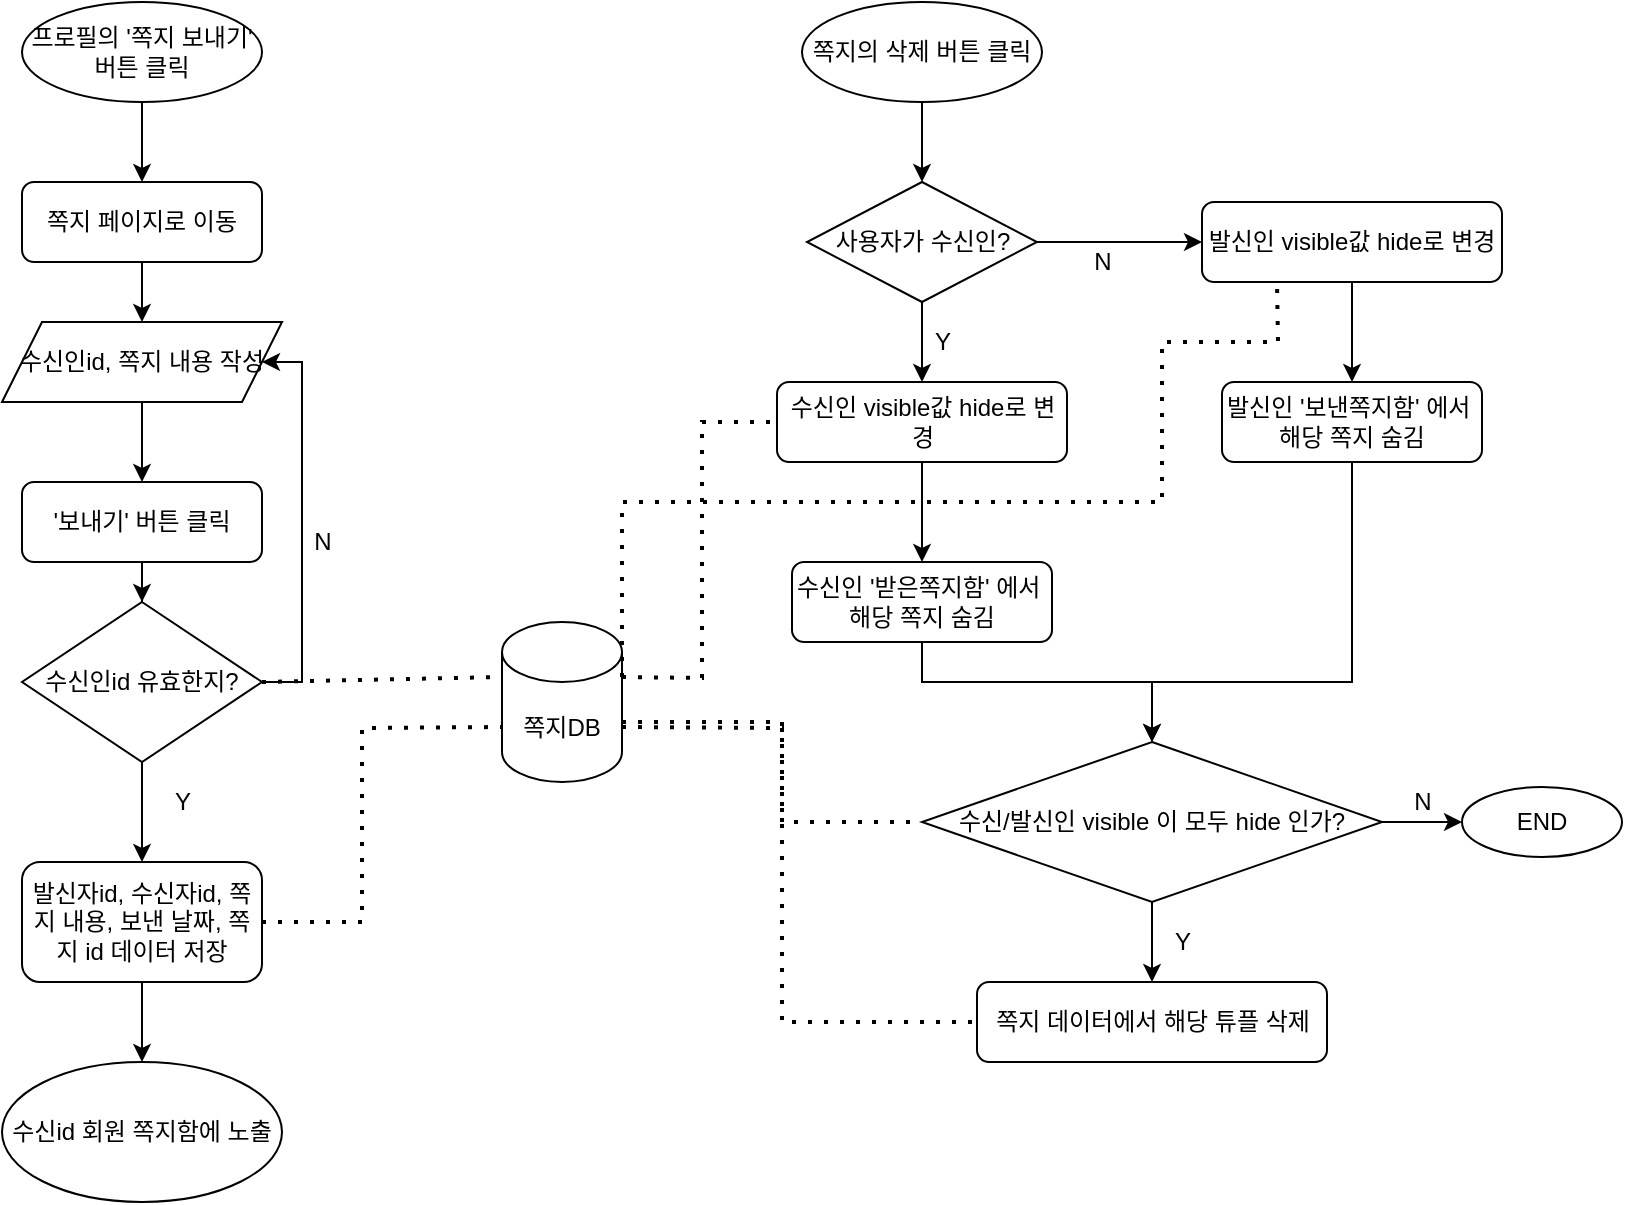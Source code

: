 <mxfile version="17.4.0" type="github">
  <diagram id="C5RBs43oDa-KdzZeNtuy" name="Page-1">
    <mxGraphModel dx="780" dy="1186" grid="1" gridSize="10" guides="1" tooltips="1" connect="1" arrows="1" fold="1" page="1" pageScale="1" pageWidth="827" pageHeight="1169" math="0" shadow="0">
      <root>
        <mxCell id="WIyWlLk6GJQsqaUBKTNV-0" />
        <mxCell id="WIyWlLk6GJQsqaUBKTNV-1" parent="WIyWlLk6GJQsqaUBKTNV-0" />
        <mxCell id="W3eOEcxpsYYre6jAI6W5-11" style="edgeStyle=orthogonalEdgeStyle;rounded=0;orthogonalLoop=1;jettySize=auto;html=1;exitX=0.5;exitY=1;exitDx=0;exitDy=0;entryX=0.5;entryY=0;entryDx=0;entryDy=0;" edge="1" parent="WIyWlLk6GJQsqaUBKTNV-1" source="WIyWlLk6GJQsqaUBKTNV-3" target="W3eOEcxpsYYre6jAI6W5-9">
          <mxGeometry relative="1" as="geometry" />
        </mxCell>
        <mxCell id="WIyWlLk6GJQsqaUBKTNV-3" value="쪽지 페이지로 이동" style="rounded=1;whiteSpace=wrap;html=1;fontSize=12;glass=0;strokeWidth=1;shadow=0;" parent="WIyWlLk6GJQsqaUBKTNV-1" vertex="1">
          <mxGeometry x="80" y="130" width="120" height="40" as="geometry" />
        </mxCell>
        <mxCell id="W3eOEcxpsYYre6jAI6W5-2" style="edgeStyle=orthogonalEdgeStyle;rounded=0;orthogonalLoop=1;jettySize=auto;html=1;entryX=0.5;entryY=0;entryDx=0;entryDy=0;" edge="1" parent="WIyWlLk6GJQsqaUBKTNV-1" source="W3eOEcxpsYYre6jAI6W5-0" target="WIyWlLk6GJQsqaUBKTNV-3">
          <mxGeometry relative="1" as="geometry" />
        </mxCell>
        <mxCell id="W3eOEcxpsYYre6jAI6W5-0" value="프로필의 &#39;쪽지 보내기&#39; 버튼 클릭" style="ellipse;whiteSpace=wrap;html=1;" vertex="1" parent="WIyWlLk6GJQsqaUBKTNV-1">
          <mxGeometry x="80" y="40" width="120" height="50" as="geometry" />
        </mxCell>
        <mxCell id="W3eOEcxpsYYre6jAI6W5-14" style="edgeStyle=orthogonalEdgeStyle;rounded=0;orthogonalLoop=1;jettySize=auto;html=1;" edge="1" parent="WIyWlLk6GJQsqaUBKTNV-1" source="W3eOEcxpsYYre6jAI6W5-4" target="W3eOEcxpsYYre6jAI6W5-13">
          <mxGeometry relative="1" as="geometry" />
        </mxCell>
        <mxCell id="W3eOEcxpsYYre6jAI6W5-4" value="&#39;보내기&#39; 버튼 클릭" style="rounded=1;whiteSpace=wrap;html=1;" vertex="1" parent="WIyWlLk6GJQsqaUBKTNV-1">
          <mxGeometry x="80" y="280" width="120" height="40" as="geometry" />
        </mxCell>
        <mxCell id="W3eOEcxpsYYre6jAI6W5-20" style="edgeStyle=orthogonalEdgeStyle;rounded=0;orthogonalLoop=1;jettySize=auto;html=1;entryX=0.5;entryY=0;entryDx=0;entryDy=0;" edge="1" parent="WIyWlLk6GJQsqaUBKTNV-1" source="W3eOEcxpsYYre6jAI6W5-7" target="W3eOEcxpsYYre6jAI6W5-19">
          <mxGeometry relative="1" as="geometry" />
        </mxCell>
        <mxCell id="W3eOEcxpsYYre6jAI6W5-7" value="발신자id, 수신자id, 쪽지 내용, 보낸 날짜, 쪽지 id 데이터 저장" style="rounded=1;whiteSpace=wrap;html=1;" vertex="1" parent="WIyWlLk6GJQsqaUBKTNV-1">
          <mxGeometry x="80" y="470" width="120" height="60" as="geometry" />
        </mxCell>
        <mxCell id="W3eOEcxpsYYre6jAI6W5-12" style="edgeStyle=orthogonalEdgeStyle;rounded=0;orthogonalLoop=1;jettySize=auto;html=1;entryX=0.5;entryY=0;entryDx=0;entryDy=0;" edge="1" parent="WIyWlLk6GJQsqaUBKTNV-1" source="W3eOEcxpsYYre6jAI6W5-9" target="W3eOEcxpsYYre6jAI6W5-4">
          <mxGeometry relative="1" as="geometry" />
        </mxCell>
        <mxCell id="W3eOEcxpsYYre6jAI6W5-9" value="수신인id, 쪽지 내용 작성" style="shape=parallelogram;perimeter=parallelogramPerimeter;whiteSpace=wrap;html=1;fixedSize=1;" vertex="1" parent="WIyWlLk6GJQsqaUBKTNV-1">
          <mxGeometry x="70" y="200" width="140" height="40" as="geometry" />
        </mxCell>
        <mxCell id="W3eOEcxpsYYre6jAI6W5-15" style="edgeStyle=orthogonalEdgeStyle;rounded=0;orthogonalLoop=1;jettySize=auto;html=1;entryX=0.5;entryY=0;entryDx=0;entryDy=0;" edge="1" parent="WIyWlLk6GJQsqaUBKTNV-1" source="W3eOEcxpsYYre6jAI6W5-13" target="W3eOEcxpsYYre6jAI6W5-7">
          <mxGeometry relative="1" as="geometry" />
        </mxCell>
        <mxCell id="W3eOEcxpsYYre6jAI6W5-16" style="edgeStyle=orthogonalEdgeStyle;rounded=0;orthogonalLoop=1;jettySize=auto;html=1;exitX=1;exitY=0.5;exitDx=0;exitDy=0;entryX=1;entryY=0.5;entryDx=0;entryDy=0;" edge="1" parent="WIyWlLk6GJQsqaUBKTNV-1" source="W3eOEcxpsYYre6jAI6W5-13" target="W3eOEcxpsYYre6jAI6W5-9">
          <mxGeometry relative="1" as="geometry">
            <Array as="points">
              <mxPoint x="220" y="380" />
              <mxPoint x="220" y="220" />
            </Array>
          </mxGeometry>
        </mxCell>
        <mxCell id="W3eOEcxpsYYre6jAI6W5-13" value="수신인id 유효한지?" style="rhombus;whiteSpace=wrap;html=1;" vertex="1" parent="WIyWlLk6GJQsqaUBKTNV-1">
          <mxGeometry x="80" y="340" width="120" height="80" as="geometry" />
        </mxCell>
        <mxCell id="W3eOEcxpsYYre6jAI6W5-17" value="Y" style="text;html=1;align=center;verticalAlign=middle;resizable=0;points=[];autosize=1;strokeColor=none;fillColor=none;" vertex="1" parent="WIyWlLk6GJQsqaUBKTNV-1">
          <mxGeometry x="150" y="430" width="20" height="20" as="geometry" />
        </mxCell>
        <mxCell id="W3eOEcxpsYYre6jAI6W5-18" value="N" style="text;html=1;align=center;verticalAlign=middle;resizable=0;points=[];autosize=1;strokeColor=none;fillColor=none;" vertex="1" parent="WIyWlLk6GJQsqaUBKTNV-1">
          <mxGeometry x="220" y="300" width="20" height="20" as="geometry" />
        </mxCell>
        <mxCell id="W3eOEcxpsYYre6jAI6W5-19" value="수신id 회원 쪽지함에 노출" style="ellipse;whiteSpace=wrap;html=1;" vertex="1" parent="WIyWlLk6GJQsqaUBKTNV-1">
          <mxGeometry x="70" y="570" width="140" height="70" as="geometry" />
        </mxCell>
        <mxCell id="W3eOEcxpsYYre6jAI6W5-28" style="edgeStyle=orthogonalEdgeStyle;rounded=0;orthogonalLoop=1;jettySize=auto;html=1;entryX=0.5;entryY=0;entryDx=0;entryDy=0;" edge="1" parent="WIyWlLk6GJQsqaUBKTNV-1" source="W3eOEcxpsYYre6jAI6W5-21" target="W3eOEcxpsYYre6jAI6W5-22">
          <mxGeometry relative="1" as="geometry" />
        </mxCell>
        <mxCell id="W3eOEcxpsYYre6jAI6W5-21" value="쪽지의 삭제 버튼 클릭" style="ellipse;whiteSpace=wrap;html=1;" vertex="1" parent="WIyWlLk6GJQsqaUBKTNV-1">
          <mxGeometry x="470" y="40" width="120" height="50" as="geometry" />
        </mxCell>
        <mxCell id="W3eOEcxpsYYre6jAI6W5-29" style="edgeStyle=orthogonalEdgeStyle;rounded=0;orthogonalLoop=1;jettySize=auto;html=1;entryX=0.5;entryY=0;entryDx=0;entryDy=0;" edge="1" parent="WIyWlLk6GJQsqaUBKTNV-1" source="W3eOEcxpsYYre6jAI6W5-22" target="W3eOEcxpsYYre6jAI6W5-24">
          <mxGeometry relative="1" as="geometry" />
        </mxCell>
        <mxCell id="W3eOEcxpsYYre6jAI6W5-30" style="edgeStyle=orthogonalEdgeStyle;rounded=0;orthogonalLoop=1;jettySize=auto;html=1;entryX=0;entryY=0.5;entryDx=0;entryDy=0;" edge="1" parent="WIyWlLk6GJQsqaUBKTNV-1" source="W3eOEcxpsYYre6jAI6W5-22" target="W3eOEcxpsYYre6jAI6W5-26">
          <mxGeometry relative="1" as="geometry" />
        </mxCell>
        <mxCell id="W3eOEcxpsYYre6jAI6W5-22" value="사용자가 수신인?" style="rhombus;whiteSpace=wrap;html=1;" vertex="1" parent="WIyWlLk6GJQsqaUBKTNV-1">
          <mxGeometry x="472.5" y="130" width="115" height="60" as="geometry" />
        </mxCell>
        <mxCell id="W3eOEcxpsYYre6jAI6W5-32" style="edgeStyle=orthogonalEdgeStyle;rounded=0;orthogonalLoop=1;jettySize=auto;html=1;entryX=0.5;entryY=0;entryDx=0;entryDy=0;" edge="1" parent="WIyWlLk6GJQsqaUBKTNV-1" source="W3eOEcxpsYYre6jAI6W5-24" target="W3eOEcxpsYYre6jAI6W5-25">
          <mxGeometry relative="1" as="geometry" />
        </mxCell>
        <mxCell id="W3eOEcxpsYYre6jAI6W5-24" value="수신인 visible값 hide로 변경" style="rounded=1;whiteSpace=wrap;html=1;" vertex="1" parent="WIyWlLk6GJQsqaUBKTNV-1">
          <mxGeometry x="457.5" y="230" width="145" height="40" as="geometry" />
        </mxCell>
        <mxCell id="W3eOEcxpsYYre6jAI6W5-39" style="edgeStyle=orthogonalEdgeStyle;rounded=0;orthogonalLoop=1;jettySize=auto;html=1;entryX=0.5;entryY=0;entryDx=0;entryDy=0;" edge="1" parent="WIyWlLk6GJQsqaUBKTNV-1" source="W3eOEcxpsYYre6jAI6W5-25" target="W3eOEcxpsYYre6jAI6W5-36">
          <mxGeometry relative="1" as="geometry">
            <Array as="points">
              <mxPoint x="530" y="380" />
              <mxPoint x="645" y="380" />
            </Array>
          </mxGeometry>
        </mxCell>
        <mxCell id="W3eOEcxpsYYre6jAI6W5-25" value="수신인 &#39;받은쪽지함&#39; 에서&amp;nbsp; 해당 쪽지 숨김" style="rounded=1;whiteSpace=wrap;html=1;" vertex="1" parent="WIyWlLk6GJQsqaUBKTNV-1">
          <mxGeometry x="465" y="320" width="130" height="40" as="geometry" />
        </mxCell>
        <mxCell id="W3eOEcxpsYYre6jAI6W5-31" style="edgeStyle=orthogonalEdgeStyle;rounded=0;orthogonalLoop=1;jettySize=auto;html=1;entryX=0.5;entryY=0;entryDx=0;entryDy=0;" edge="1" parent="WIyWlLk6GJQsqaUBKTNV-1" source="W3eOEcxpsYYre6jAI6W5-26" target="W3eOEcxpsYYre6jAI6W5-27">
          <mxGeometry relative="1" as="geometry" />
        </mxCell>
        <mxCell id="W3eOEcxpsYYre6jAI6W5-26" value="발신인 visible값 hide로 변경" style="rounded=1;whiteSpace=wrap;html=1;" vertex="1" parent="WIyWlLk6GJQsqaUBKTNV-1">
          <mxGeometry x="670" y="140" width="150" height="40" as="geometry" />
        </mxCell>
        <mxCell id="W3eOEcxpsYYre6jAI6W5-40" style="edgeStyle=orthogonalEdgeStyle;rounded=0;orthogonalLoop=1;jettySize=auto;html=1;entryX=0.5;entryY=0;entryDx=0;entryDy=0;" edge="1" parent="WIyWlLk6GJQsqaUBKTNV-1" source="W3eOEcxpsYYre6jAI6W5-27" target="W3eOEcxpsYYre6jAI6W5-36">
          <mxGeometry relative="1" as="geometry">
            <mxPoint x="640" y="390" as="targetPoint" />
            <Array as="points">
              <mxPoint x="745" y="380" />
              <mxPoint x="645" y="380" />
            </Array>
          </mxGeometry>
        </mxCell>
        <mxCell id="W3eOEcxpsYYre6jAI6W5-27" value="발신인 &#39;보낸쪽지함&#39; 에서&amp;nbsp; 해당 쪽지 숨김" style="rounded=1;whiteSpace=wrap;html=1;" vertex="1" parent="WIyWlLk6GJQsqaUBKTNV-1">
          <mxGeometry x="680" y="230" width="130" height="40" as="geometry" />
        </mxCell>
        <mxCell id="W3eOEcxpsYYre6jAI6W5-33" value="Y" style="text;html=1;align=center;verticalAlign=middle;resizable=0;points=[];autosize=1;strokeColor=none;fillColor=none;" vertex="1" parent="WIyWlLk6GJQsqaUBKTNV-1">
          <mxGeometry x="530" y="200" width="20" height="20" as="geometry" />
        </mxCell>
        <mxCell id="W3eOEcxpsYYre6jAI6W5-34" value="N" style="text;html=1;align=center;verticalAlign=middle;resizable=0;points=[];autosize=1;strokeColor=none;fillColor=none;" vertex="1" parent="WIyWlLk6GJQsqaUBKTNV-1">
          <mxGeometry x="610" y="160" width="20" height="20" as="geometry" />
        </mxCell>
        <mxCell id="W3eOEcxpsYYre6jAI6W5-37" style="edgeStyle=orthogonalEdgeStyle;rounded=0;orthogonalLoop=1;jettySize=auto;html=1;entryX=0.5;entryY=0;entryDx=0;entryDy=0;" edge="1" parent="WIyWlLk6GJQsqaUBKTNV-1" source="W3eOEcxpsYYre6jAI6W5-36" target="W3eOEcxpsYYre6jAI6W5-38">
          <mxGeometry relative="1" as="geometry">
            <mxPoint x="635" y="520" as="targetPoint" />
          </mxGeometry>
        </mxCell>
        <mxCell id="W3eOEcxpsYYre6jAI6W5-44" style="edgeStyle=orthogonalEdgeStyle;rounded=0;orthogonalLoop=1;jettySize=auto;html=1;" edge="1" parent="WIyWlLk6GJQsqaUBKTNV-1" source="W3eOEcxpsYYre6jAI6W5-36" target="W3eOEcxpsYYre6jAI6W5-43">
          <mxGeometry relative="1" as="geometry" />
        </mxCell>
        <mxCell id="W3eOEcxpsYYre6jAI6W5-36" value="수신/발신인 visible 이 모두 hide 인가?" style="rhombus;whiteSpace=wrap;html=1;" vertex="1" parent="WIyWlLk6GJQsqaUBKTNV-1">
          <mxGeometry x="530" y="410" width="230" height="80" as="geometry" />
        </mxCell>
        <mxCell id="W3eOEcxpsYYre6jAI6W5-38" value="쪽지 데이터에서 해당 튜플 삭제" style="rounded=1;whiteSpace=wrap;html=1;" vertex="1" parent="WIyWlLk6GJQsqaUBKTNV-1">
          <mxGeometry x="557.5" y="530" width="175" height="40" as="geometry" />
        </mxCell>
        <mxCell id="W3eOEcxpsYYre6jAI6W5-43" value="END" style="ellipse;whiteSpace=wrap;html=1;" vertex="1" parent="WIyWlLk6GJQsqaUBKTNV-1">
          <mxGeometry x="800" y="432.5" width="80" height="35" as="geometry" />
        </mxCell>
        <mxCell id="W3eOEcxpsYYre6jAI6W5-45" value="N" style="text;html=1;align=center;verticalAlign=middle;resizable=0;points=[];autosize=1;strokeColor=none;fillColor=none;" vertex="1" parent="WIyWlLk6GJQsqaUBKTNV-1">
          <mxGeometry x="770" y="430" width="20" height="20" as="geometry" />
        </mxCell>
        <mxCell id="W3eOEcxpsYYre6jAI6W5-46" value="Y" style="text;html=1;align=center;verticalAlign=middle;resizable=0;points=[];autosize=1;strokeColor=none;fillColor=none;" vertex="1" parent="WIyWlLk6GJQsqaUBKTNV-1">
          <mxGeometry x="650" y="500" width="20" height="20" as="geometry" />
        </mxCell>
        <mxCell id="W3eOEcxpsYYre6jAI6W5-47" value="쪽지DB" style="shape=cylinder3;whiteSpace=wrap;html=1;boundedLbl=1;backgroundOutline=1;size=15;" vertex="1" parent="WIyWlLk6GJQsqaUBKTNV-1">
          <mxGeometry x="320" y="350" width="60" height="80" as="geometry" />
        </mxCell>
        <mxCell id="W3eOEcxpsYYre6jAI6W5-48" value="" style="endArrow=none;dashed=1;html=1;dashPattern=1 3;strokeWidth=2;rounded=0;exitX=1;exitY=0.5;exitDx=0;exitDy=0;entryX=0;entryY=0;entryDx=0;entryDy=52.5;entryPerimeter=0;" edge="1" parent="WIyWlLk6GJQsqaUBKTNV-1" source="W3eOEcxpsYYre6jAI6W5-7" target="W3eOEcxpsYYre6jAI6W5-47">
          <mxGeometry width="50" height="50" relative="1" as="geometry">
            <mxPoint x="300" y="510" as="sourcePoint" />
            <mxPoint x="350" y="460" as="targetPoint" />
            <Array as="points">
              <mxPoint x="250" y="500" />
              <mxPoint x="250" y="403" />
            </Array>
          </mxGeometry>
        </mxCell>
        <mxCell id="W3eOEcxpsYYre6jAI6W5-49" value="" style="endArrow=none;dashed=1;html=1;dashPattern=1 3;strokeWidth=2;rounded=0;entryX=0;entryY=0;entryDx=0;entryDy=27.5;entryPerimeter=0;exitX=1;exitY=0.5;exitDx=0;exitDy=0;" edge="1" parent="WIyWlLk6GJQsqaUBKTNV-1" source="W3eOEcxpsYYre6jAI6W5-13" target="W3eOEcxpsYYre6jAI6W5-47">
          <mxGeometry width="50" height="50" relative="1" as="geometry">
            <mxPoint x="300" y="510" as="sourcePoint" />
            <mxPoint x="350" y="460" as="targetPoint" />
          </mxGeometry>
        </mxCell>
        <mxCell id="W3eOEcxpsYYre6jAI6W5-50" value="" style="endArrow=none;dashed=1;html=1;dashPattern=1 3;strokeWidth=2;rounded=0;exitX=1;exitY=0;exitDx=0;exitDy=27.5;exitPerimeter=0;entryX=0;entryY=0.5;entryDx=0;entryDy=0;" edge="1" parent="WIyWlLk6GJQsqaUBKTNV-1" source="W3eOEcxpsYYre6jAI6W5-47" target="W3eOEcxpsYYre6jAI6W5-24">
          <mxGeometry width="50" height="50" relative="1" as="geometry">
            <mxPoint x="380" y="320" as="sourcePoint" />
            <mxPoint x="430" y="270" as="targetPoint" />
            <Array as="points">
              <mxPoint x="420" y="378" />
              <mxPoint x="420" y="250" />
            </Array>
          </mxGeometry>
        </mxCell>
        <mxCell id="W3eOEcxpsYYre6jAI6W5-51" value="" style="endArrow=none;dashed=1;html=1;dashPattern=1 3;strokeWidth=2;rounded=0;exitX=1;exitY=0;exitDx=0;exitDy=52.5;exitPerimeter=0;entryX=0;entryY=0.5;entryDx=0;entryDy=0;" edge="1" parent="WIyWlLk6GJQsqaUBKTNV-1" source="W3eOEcxpsYYre6jAI6W5-47" target="W3eOEcxpsYYre6jAI6W5-38">
          <mxGeometry width="50" height="50" relative="1" as="geometry">
            <mxPoint x="550" y="510" as="sourcePoint" />
            <mxPoint x="600" y="460" as="targetPoint" />
            <Array as="points">
              <mxPoint x="460" y="403" />
              <mxPoint x="460" y="550" />
            </Array>
          </mxGeometry>
        </mxCell>
        <mxCell id="W3eOEcxpsYYre6jAI6W5-52" value="" style="endArrow=none;dashed=1;html=1;dashPattern=1 3;strokeWidth=2;rounded=0;exitX=1;exitY=0;exitDx=0;exitDy=27.5;exitPerimeter=0;entryX=0.25;entryY=1;entryDx=0;entryDy=0;" edge="1" parent="WIyWlLk6GJQsqaUBKTNV-1" source="W3eOEcxpsYYre6jAI6W5-47" target="W3eOEcxpsYYre6jAI6W5-26">
          <mxGeometry width="50" height="50" relative="1" as="geometry">
            <mxPoint x="550" y="510" as="sourcePoint" />
            <mxPoint x="600" y="460" as="targetPoint" />
            <Array as="points">
              <mxPoint x="380" y="290" />
              <mxPoint x="650" y="290" />
              <mxPoint x="650" y="210" />
              <mxPoint x="708" y="210" />
            </Array>
          </mxGeometry>
        </mxCell>
        <mxCell id="W3eOEcxpsYYre6jAI6W5-53" value="" style="endArrow=none;dashed=1;html=1;dashPattern=1 3;strokeWidth=2;rounded=0;entryX=0;entryY=0.5;entryDx=0;entryDy=0;" edge="1" parent="WIyWlLk6GJQsqaUBKTNV-1" target="W3eOEcxpsYYre6jAI6W5-36">
          <mxGeometry width="50" height="50" relative="1" as="geometry">
            <mxPoint x="380" y="400" as="sourcePoint" />
            <mxPoint x="600" y="460" as="targetPoint" />
            <Array as="points">
              <mxPoint x="460" y="400" />
              <mxPoint x="460" y="450" />
            </Array>
          </mxGeometry>
        </mxCell>
      </root>
    </mxGraphModel>
  </diagram>
</mxfile>
